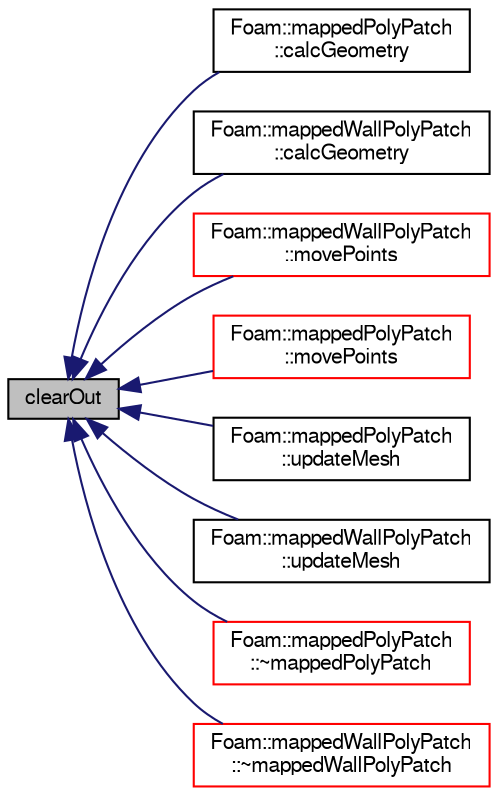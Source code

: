 digraph "clearOut"
{
  bgcolor="transparent";
  edge [fontname="FreeSans",fontsize="10",labelfontname="FreeSans",labelfontsize="10"];
  node [fontname="FreeSans",fontsize="10",shape=record];
  rankdir="LR";
  Node1894 [label="clearOut",height=0.2,width=0.4,color="black", fillcolor="grey75", style="filled", fontcolor="black"];
  Node1894 -> Node1895 [dir="back",color="midnightblue",fontsize="10",style="solid",fontname="FreeSans"];
  Node1895 [label="Foam::mappedPolyPatch\l::calcGeometry",height=0.2,width=0.4,color="black",URL="$a25106.html#a58bb4c0382e9ee570811fb3f005a0a97",tooltip="Calculate the patch geometry. "];
  Node1894 -> Node1896 [dir="back",color="midnightblue",fontsize="10",style="solid",fontname="FreeSans"];
  Node1896 [label="Foam::mappedWallPolyPatch\l::calcGeometry",height=0.2,width=0.4,color="black",URL="$a25114.html#a58bb4c0382e9ee570811fb3f005a0a97",tooltip="Calculate the patch geometry. "];
  Node1894 -> Node1897 [dir="back",color="midnightblue",fontsize="10",style="solid",fontname="FreeSans"];
  Node1897 [label="Foam::mappedWallPolyPatch\l::movePoints",height=0.2,width=0.4,color="red",URL="$a25114.html#aacd07914399d9e26077bb4ed6a0ed2a2",tooltip="Correct patches after moving points. "];
  Node1894 -> Node1899 [dir="back",color="midnightblue",fontsize="10",style="solid",fontname="FreeSans"];
  Node1899 [label="Foam::mappedPolyPatch\l::movePoints",height=0.2,width=0.4,color="red",URL="$a25106.html#aacd07914399d9e26077bb4ed6a0ed2a2",tooltip="Correct patches after moving points. "];
  Node1894 -> Node1901 [dir="back",color="midnightblue",fontsize="10",style="solid",fontname="FreeSans"];
  Node1901 [label="Foam::mappedPolyPatch\l::updateMesh",height=0.2,width=0.4,color="black",URL="$a25106.html#a06139aa7a91eeed82560f0c3d03d1845",tooltip="Update of the patch topology. "];
  Node1894 -> Node1902 [dir="back",color="midnightblue",fontsize="10",style="solid",fontname="FreeSans"];
  Node1902 [label="Foam::mappedWallPolyPatch\l::updateMesh",height=0.2,width=0.4,color="black",URL="$a25114.html#a06139aa7a91eeed82560f0c3d03d1845",tooltip="Update of the patch topology. "];
  Node1894 -> Node1903 [dir="back",color="midnightblue",fontsize="10",style="solid",fontname="FreeSans"];
  Node1903 [label="Foam::mappedPolyPatch\l::~mappedPolyPatch",height=0.2,width=0.4,color="red",URL="$a25106.html#a0efbe9f57db6ae06e2428b7e64cc56c6",tooltip="Destructor. "];
  Node1894 -> Node1905 [dir="back",color="midnightblue",fontsize="10",style="solid",fontname="FreeSans"];
  Node1905 [label="Foam::mappedWallPolyPatch\l::~mappedWallPolyPatch",height=0.2,width=0.4,color="red",URL="$a25114.html#aa6ac1c19dbc70a254bfb25fd8557b84d",tooltip="Destructor. "];
}
